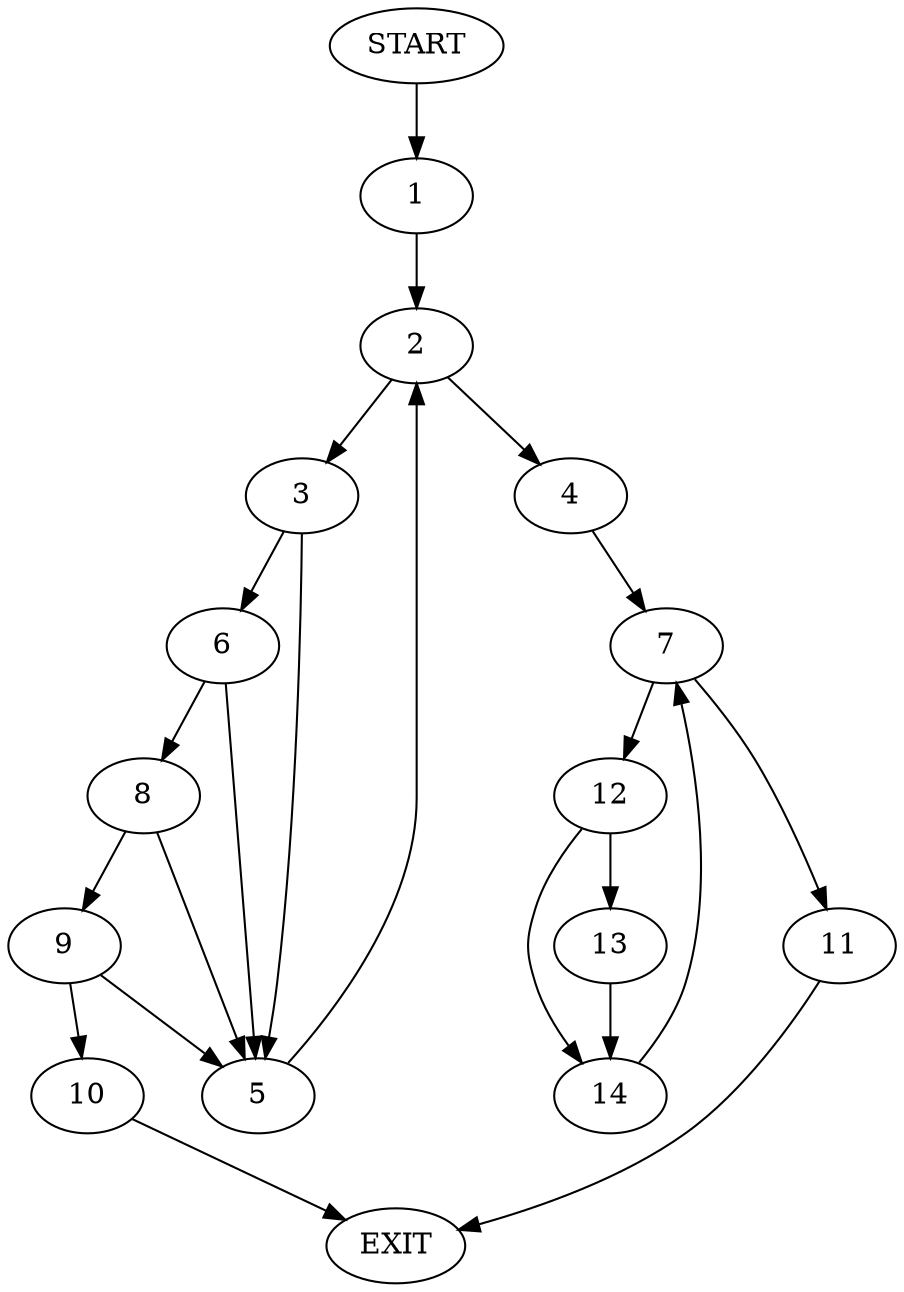 digraph {
0 [label="START"]
15 [label="EXIT"]
0 -> 1
1 -> 2
2 -> 3
2 -> 4
3 -> 5
3 -> 6
4 -> 7
6 -> 5
6 -> 8
5 -> 2
8 -> 9
8 -> 5
9 -> 5
9 -> 10
10 -> 15
7 -> 11
7 -> 12
12 -> 13
12 -> 14
11 -> 15
14 -> 7
13 -> 14
}
